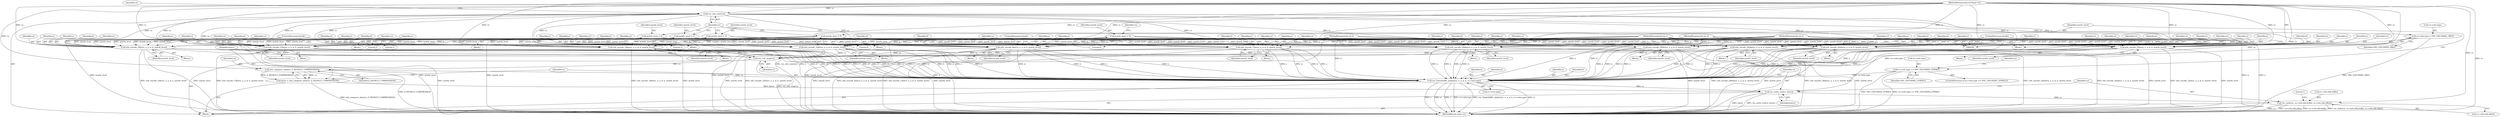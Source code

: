 digraph "0_qemu_9f64916da20eea67121d544698676295bbb105a7_8@API" {
"1000474" [label="(Call,vnc_write(vs, vs->zrle.zlib.buffer, vs->zrle.zlib.offset))"];
"1000471" [label="(Call,vnc_write_u32(vs, bytes))"];
"1000460" [label="(Call,vnc_framebuffer_update(vs, x, y, w, h, vs->zrle.type))"];
"1000457" [label="(Call,zrle_compress_data(vs, Z_DEFAULT_COMPRESSION))"];
"1000453" [label="(Call,vnc_zrle_stop(vs))"];
"1000247" [label="(Call,zrle_encode_16le(vs, x, y, w, h, zywrle_level))"];
"1000203" [label="(Call,vnc_zrle_start(vs))"];
"1000101" [label="(MethodParameterIn,VncState *vs)"];
"1000102" [label="(MethodParameterIn,int x)"];
"1000103" [label="(MethodParameterIn,int y)"];
"1000104" [label="(MethodParameterIn,int w)"];
"1000105" [label="(MethodParameterIn,int h)"];
"1000177" [label="(Call,zywrle_level = 3)"];
"1000200" [label="(Call,zywrle_level = 0)"];
"1000157" [label="(Call,zywrle_level = 0)"];
"1000190" [label="(Call,zywrle_level = 2)"];
"1000195" [label="(Call,zywrle_level = 1)"];
"1000259" [label="(Call,zrle_encode_15be(vs, x, y, w, h, zywrle_level))"];
"1000436" [label="(Call,zrle_encode_32be(vs, x, y, w, h, zywrle_level))"];
"1000238" [label="(Call,zrle_encode_16be(vs, x, y, w, h, zywrle_level))"];
"1000215" [label="(Call,zrle_encode_8ne(vs, x, y, w, h, zywrle_level))"];
"1000268" [label="(Call,zrle_encode_15le(vs, x, y, w, h, zywrle_level))"];
"1000445" [label="(Call,zrle_encode_32le(vs, x, y, w, h, zywrle_level))"];
"1000424" [label="(Call,zrle_encode_24ble(vs, x, y, w, h, zywrle_level))"];
"1000415" [label="(Call,zrle_encode_24bbe(vs, x, y, w, h, zywrle_level))"];
"1000385" [label="(Call,zrle_encode_24abe(vs, x, y, w, h, zywrle_level))"];
"1000394" [label="(Call,zrle_encode_24ale(vs, x, y, w, h, zywrle_level))"];
"1000122" [label="(Call,vs->zrle.type == VNC_ENCODING_ZYWRLE)"];
"1000160" [label="(Call,vs->zrle.type = VNC_ENCODING_ZRLE)"];
"1000455" [label="(Call,bytes = zrle_compress_data(vs, Z_DEFAULT_COMPRESSION))"];
"1000200" [label="(Call,zywrle_level = 0)"];
"1000242" [label="(Identifier,w)"];
"1000455" [label="(Call,bytes = zrle_compress_data(vs, Z_DEFAULT_COMPRESSION))"];
"1000444" [label="(Block,)"];
"1000177" [label="(Call,zywrle_level = 3)"];
"1000450" [label="(Identifier,h)"];
"1000241" [label="(Identifier,y)"];
"1000191" [label="(Identifier,zywrle_level)"];
"1000262" [label="(Identifier,y)"];
"1000426" [label="(Identifier,x)"];
"1000103" [label="(MethodParameterIn,int y)"];
"1000161" [label="(Call,vs->zrle.type)"];
"1000243" [label="(Identifier,h)"];
"1000398" [label="(Identifier,w)"];
"1000449" [label="(Identifier,w)"];
"1000265" [label="(Identifier,zywrle_level)"];
"1000439" [label="(Identifier,y)"];
"1000270" [label="(Identifier,x)"];
"1000253" [label="(Identifier,zywrle_level)"];
"1000476" [label="(Call,vs->zrle.zlib.buffer)"];
"1000215" [label="(Call,zrle_encode_8ne(vs, x, y, w, h, zywrle_level))"];
"1000269" [label="(Identifier,vs)"];
"1000219" [label="(Identifier,w)"];
"1000247" [label="(Call,zrle_encode_16le(vs, x, y, w, h, zywrle_level))"];
"1000462" [label="(Identifier,x)"];
"1000157" [label="(Call,zywrle_level = 0)"];
"1000451" [label="(Identifier,zywrle_level)"];
"1000473" [label="(Identifier,bytes)"];
"1000220" [label="(Identifier,h)"];
"1000388" [label="(Identifier,y)"];
"1000452" [label="(ControlStructure,break;)"];
"1000475" [label="(Identifier,vs)"];
"1000464" [label="(Identifier,w)"];
"1000442" [label="(Identifier,zywrle_level)"];
"1000415" [label="(Call,zrle_encode_24bbe(vs, x, y, w, h, zywrle_level))"];
"1000384" [label="(Block,)"];
"1000195" [label="(Call,zywrle_level = 1)"];
"1000274" [label="(Identifier,zywrle_level)"];
"1000156" [label="(Block,)"];
"1000385" [label="(Call,zrle_encode_24abe(vs, x, y, w, h, zywrle_level))"];
"1000216" [label="(Identifier,vs)"];
"1000448" [label="(Identifier,y)"];
"1000222" [label="(ControlStructure,break;)"];
"1000213" [label="(Block,)"];
"1000104" [label="(MethodParameterIn,int w)"];
"1000101" [label="(MethodParameterIn,VncState *vs)"];
"1000438" [label="(Identifier,x)"];
"1000399" [label="(Identifier,h)"];
"1000414" [label="(Block,)"];
"1000436" [label="(Call,zrle_encode_32be(vs, x, y, w, h, zywrle_level))"];
"1000246" [label="(Block,)"];
"1000249" [label="(Identifier,x)"];
"1000387" [label="(Identifier,x)"];
"1000201" [label="(Identifier,zywrle_level)"];
"1000492" [label="(MethodReturn,static int)"];
"1000389" [label="(Identifier,w)"];
"1000123" [label="(Call,vs->zrle.type)"];
"1000435" [label="(Block,)"];
"1000459" [label="(Identifier,Z_DEFAULT_COMPRESSION)"];
"1000192" [label="(Literal,2)"];
"1000244" [label="(Identifier,zywrle_level)"];
"1000106" [label="(Block,)"];
"1000128" [label="(Identifier,VNC_ENCODING_ZYWRLE)"];
"1000190" [label="(Call,zywrle_level = 2)"];
"1000261" [label="(Identifier,x)"];
"1000202" [label="(Literal,0)"];
"1000209" [label="(Identifier,vs)"];
"1000218" [label="(Identifier,y)"];
"1000122" [label="(Call,vs->zrle.type == VNC_ENCODING_ZYWRLE)"];
"1000400" [label="(Identifier,zywrle_level)"];
"1000418" [label="(Identifier,y)"];
"1000102" [label="(MethodParameterIn,int x)"];
"1000471" [label="(Call,vnc_write_u32(vs, bytes))"];
"1000425" [label="(Identifier,vs)"];
"1000394" [label="(Call,zrle_encode_24ale(vs, x, y, w, h, zywrle_level))"];
"1000263" [label="(Identifier,w)"];
"1000264" [label="(Identifier,h)"];
"1000105" [label="(MethodParameterIn,int h)"];
"1000259" [label="(Call,zrle_encode_15be(vs, x, y, w, h, zywrle_level))"];
"1000420" [label="(Identifier,h)"];
"1000456" [label="(Identifier,bytes)"];
"1000483" [label="(Call,vs->zrle.zlib.offset)"];
"1000159" [label="(Literal,0)"];
"1000417" [label="(Identifier,x)"];
"1000427" [label="(Identifier,y)"];
"1000447" [label="(Identifier,x)"];
"1000421" [label="(Identifier,zywrle_level)"];
"1000419" [label="(Identifier,w)"];
"1000258" [label="(Block,)"];
"1000178" [label="(Identifier,zywrle_level)"];
"1000239" [label="(Identifier,vs)"];
"1000166" [label="(Identifier,VNC_ENCODING_ZRLE)"];
"1000454" [label="(Identifier,vs)"];
"1000457" [label="(Call,zrle_compress_data(vs, Z_DEFAULT_COMPRESSION))"];
"1000395" [label="(Identifier,vs)"];
"1000260" [label="(Identifier,vs)"];
"1000197" [label="(Literal,1)"];
"1000160" [label="(Call,vs->zrle.type = VNC_ENCODING_ZRLE)"];
"1000460" [label="(Call,vnc_framebuffer_update(vs, x, y, w, h, vs->zrle.type))"];
"1000474" [label="(Call,vnc_write(vs, vs->zrle.zlib.buffer, vs->zrle.zlib.offset))"];
"1000250" [label="(Identifier,y)"];
"1000199" [label="(Block,)"];
"1000273" [label="(Identifier,h)"];
"1000429" [label="(Identifier,h)"];
"1000437" [label="(Identifier,vs)"];
"1000267" [label="(Block,)"];
"1000393" [label="(Block,)"];
"1000252" [label="(Identifier,h)"];
"1000396" [label="(Identifier,x)"];
"1000472" [label="(Identifier,vs)"];
"1000446" [label="(Identifier,vs)"];
"1000204" [label="(Identifier,vs)"];
"1000461" [label="(Identifier,vs)"];
"1000445" [label="(Call,zrle_encode_32le(vs, x, y, w, h, zywrle_level))"];
"1000194" [label="(Block,)"];
"1000271" [label="(Identifier,y)"];
"1000386" [label="(Identifier,vs)"];
"1000135" [label="(Identifier,vs)"];
"1000176" [label="(Block,)"];
"1000463" [label="(Identifier,y)"];
"1000453" [label="(Call,vnc_zrle_stop(vs))"];
"1000466" [label="(Call,vs->zrle.type)"];
"1000179" [label="(Literal,3)"];
"1000163" [label="(Identifier,vs)"];
"1000158" [label="(Identifier,zywrle_level)"];
"1000189" [label="(Block,)"];
"1000240" [label="(Identifier,x)"];
"1000441" [label="(Identifier,h)"];
"1000221" [label="(Identifier,zywrle_level)"];
"1000121" [label="(ControlStructure,if (vs->zrle.type == VNC_ENCODING_ZYWRLE))"];
"1000196" [label="(Identifier,zywrle_level)"];
"1000237" [label="(Block,)"];
"1000272" [label="(Identifier,w)"];
"1000423" [label="(Block,)"];
"1000391" [label="(Identifier,zywrle_level)"];
"1000217" [label="(Identifier,x)"];
"1000238" [label="(Call,zrle_encode_16be(vs, x, y, w, h, zywrle_level))"];
"1000390" [label="(Identifier,h)"];
"1000416" [label="(Identifier,vs)"];
"1000248" [label="(Identifier,vs)"];
"1000491" [label="(Literal,1)"];
"1000458" [label="(Identifier,vs)"];
"1000440" [label="(Identifier,w)"];
"1000424" [label="(Call,zrle_encode_24ble(vs, x, y, w, h, zywrle_level))"];
"1000268" [label="(Call,zrle_encode_15le(vs, x, y, w, h, zywrle_level))"];
"1000275" [label="(ControlStructure,break;)"];
"1000203" [label="(Call,vnc_zrle_start(vs))"];
"1000251" [label="(Identifier,w)"];
"1000428" [label="(Identifier,w)"];
"1000397" [label="(Identifier,y)"];
"1000465" [label="(Identifier,h)"];
"1000430" [label="(Identifier,zywrle_level)"];
"1000474" -> "1000106"  [label="AST: "];
"1000474" -> "1000483"  [label="CFG: "];
"1000475" -> "1000474"  [label="AST: "];
"1000476" -> "1000474"  [label="AST: "];
"1000483" -> "1000474"  [label="AST: "];
"1000491" -> "1000474"  [label="CFG: "];
"1000474" -> "1000492"  [label="DDG: vs->zrle.zlib.offset"];
"1000474" -> "1000492"  [label="DDG: vs->zrle.zlib.buffer"];
"1000474" -> "1000492"  [label="DDG: vnc_write(vs, vs->zrle.zlib.buffer, vs->zrle.zlib.offset)"];
"1000474" -> "1000492"  [label="DDG: vs"];
"1000471" -> "1000474"  [label="DDG: vs"];
"1000101" -> "1000474"  [label="DDG: vs"];
"1000471" -> "1000106"  [label="AST: "];
"1000471" -> "1000473"  [label="CFG: "];
"1000472" -> "1000471"  [label="AST: "];
"1000473" -> "1000471"  [label="AST: "];
"1000475" -> "1000471"  [label="CFG: "];
"1000471" -> "1000492"  [label="DDG: bytes"];
"1000471" -> "1000492"  [label="DDG: vnc_write_u32(vs, bytes)"];
"1000460" -> "1000471"  [label="DDG: vs"];
"1000101" -> "1000471"  [label="DDG: vs"];
"1000455" -> "1000471"  [label="DDG: bytes"];
"1000460" -> "1000106"  [label="AST: "];
"1000460" -> "1000466"  [label="CFG: "];
"1000461" -> "1000460"  [label="AST: "];
"1000462" -> "1000460"  [label="AST: "];
"1000463" -> "1000460"  [label="AST: "];
"1000464" -> "1000460"  [label="AST: "];
"1000465" -> "1000460"  [label="AST: "];
"1000466" -> "1000460"  [label="AST: "];
"1000472" -> "1000460"  [label="CFG: "];
"1000460" -> "1000492"  [label="DDG: vnc_framebuffer_update(vs, x, y, w, h, vs->zrle.type)"];
"1000460" -> "1000492"  [label="DDG: h"];
"1000460" -> "1000492"  [label="DDG: y"];
"1000460" -> "1000492"  [label="DDG: w"];
"1000460" -> "1000492"  [label="DDG: x"];
"1000460" -> "1000492"  [label="DDG: vs->zrle.type"];
"1000457" -> "1000460"  [label="DDG: vs"];
"1000101" -> "1000460"  [label="DDG: vs"];
"1000394" -> "1000460"  [label="DDG: x"];
"1000394" -> "1000460"  [label="DDG: y"];
"1000394" -> "1000460"  [label="DDG: w"];
"1000394" -> "1000460"  [label="DDG: h"];
"1000436" -> "1000460"  [label="DDG: x"];
"1000436" -> "1000460"  [label="DDG: y"];
"1000436" -> "1000460"  [label="DDG: w"];
"1000436" -> "1000460"  [label="DDG: h"];
"1000424" -> "1000460"  [label="DDG: x"];
"1000424" -> "1000460"  [label="DDG: y"];
"1000424" -> "1000460"  [label="DDG: w"];
"1000424" -> "1000460"  [label="DDG: h"];
"1000445" -> "1000460"  [label="DDG: x"];
"1000445" -> "1000460"  [label="DDG: y"];
"1000445" -> "1000460"  [label="DDG: w"];
"1000445" -> "1000460"  [label="DDG: h"];
"1000385" -> "1000460"  [label="DDG: x"];
"1000385" -> "1000460"  [label="DDG: y"];
"1000385" -> "1000460"  [label="DDG: w"];
"1000385" -> "1000460"  [label="DDG: h"];
"1000415" -> "1000460"  [label="DDG: x"];
"1000415" -> "1000460"  [label="DDG: y"];
"1000415" -> "1000460"  [label="DDG: w"];
"1000415" -> "1000460"  [label="DDG: h"];
"1000268" -> "1000460"  [label="DDG: x"];
"1000268" -> "1000460"  [label="DDG: y"];
"1000268" -> "1000460"  [label="DDG: w"];
"1000268" -> "1000460"  [label="DDG: h"];
"1000259" -> "1000460"  [label="DDG: x"];
"1000259" -> "1000460"  [label="DDG: y"];
"1000259" -> "1000460"  [label="DDG: w"];
"1000259" -> "1000460"  [label="DDG: h"];
"1000247" -> "1000460"  [label="DDG: x"];
"1000247" -> "1000460"  [label="DDG: y"];
"1000247" -> "1000460"  [label="DDG: w"];
"1000247" -> "1000460"  [label="DDG: h"];
"1000238" -> "1000460"  [label="DDG: x"];
"1000238" -> "1000460"  [label="DDG: y"];
"1000238" -> "1000460"  [label="DDG: w"];
"1000238" -> "1000460"  [label="DDG: h"];
"1000215" -> "1000460"  [label="DDG: x"];
"1000215" -> "1000460"  [label="DDG: y"];
"1000215" -> "1000460"  [label="DDG: w"];
"1000215" -> "1000460"  [label="DDG: h"];
"1000102" -> "1000460"  [label="DDG: x"];
"1000103" -> "1000460"  [label="DDG: y"];
"1000104" -> "1000460"  [label="DDG: w"];
"1000105" -> "1000460"  [label="DDG: h"];
"1000122" -> "1000460"  [label="DDG: vs->zrle.type"];
"1000160" -> "1000460"  [label="DDG: vs->zrle.type"];
"1000457" -> "1000455"  [label="AST: "];
"1000457" -> "1000459"  [label="CFG: "];
"1000458" -> "1000457"  [label="AST: "];
"1000459" -> "1000457"  [label="AST: "];
"1000455" -> "1000457"  [label="CFG: "];
"1000457" -> "1000492"  [label="DDG: Z_DEFAULT_COMPRESSION"];
"1000457" -> "1000455"  [label="DDG: vs"];
"1000457" -> "1000455"  [label="DDG: Z_DEFAULT_COMPRESSION"];
"1000453" -> "1000457"  [label="DDG: vs"];
"1000101" -> "1000457"  [label="DDG: vs"];
"1000453" -> "1000106"  [label="AST: "];
"1000453" -> "1000454"  [label="CFG: "];
"1000454" -> "1000453"  [label="AST: "];
"1000456" -> "1000453"  [label="CFG: "];
"1000453" -> "1000492"  [label="DDG: vnc_zrle_stop(vs)"];
"1000247" -> "1000453"  [label="DDG: vs"];
"1000259" -> "1000453"  [label="DDG: vs"];
"1000436" -> "1000453"  [label="DDG: vs"];
"1000238" -> "1000453"  [label="DDG: vs"];
"1000215" -> "1000453"  [label="DDG: vs"];
"1000268" -> "1000453"  [label="DDG: vs"];
"1000445" -> "1000453"  [label="DDG: vs"];
"1000424" -> "1000453"  [label="DDG: vs"];
"1000415" -> "1000453"  [label="DDG: vs"];
"1000385" -> "1000453"  [label="DDG: vs"];
"1000203" -> "1000453"  [label="DDG: vs"];
"1000394" -> "1000453"  [label="DDG: vs"];
"1000101" -> "1000453"  [label="DDG: vs"];
"1000247" -> "1000246"  [label="AST: "];
"1000247" -> "1000253"  [label="CFG: "];
"1000248" -> "1000247"  [label="AST: "];
"1000249" -> "1000247"  [label="AST: "];
"1000250" -> "1000247"  [label="AST: "];
"1000251" -> "1000247"  [label="AST: "];
"1000252" -> "1000247"  [label="AST: "];
"1000253" -> "1000247"  [label="AST: "];
"1000275" -> "1000247"  [label="CFG: "];
"1000247" -> "1000492"  [label="DDG: zywrle_level"];
"1000247" -> "1000492"  [label="DDG: zrle_encode_16le(vs, x, y, w, h, zywrle_level)"];
"1000203" -> "1000247"  [label="DDG: vs"];
"1000101" -> "1000247"  [label="DDG: vs"];
"1000102" -> "1000247"  [label="DDG: x"];
"1000103" -> "1000247"  [label="DDG: y"];
"1000104" -> "1000247"  [label="DDG: w"];
"1000105" -> "1000247"  [label="DDG: h"];
"1000177" -> "1000247"  [label="DDG: zywrle_level"];
"1000200" -> "1000247"  [label="DDG: zywrle_level"];
"1000157" -> "1000247"  [label="DDG: zywrle_level"];
"1000190" -> "1000247"  [label="DDG: zywrle_level"];
"1000195" -> "1000247"  [label="DDG: zywrle_level"];
"1000203" -> "1000106"  [label="AST: "];
"1000203" -> "1000204"  [label="CFG: "];
"1000204" -> "1000203"  [label="AST: "];
"1000209" -> "1000203"  [label="CFG: "];
"1000203" -> "1000492"  [label="DDG: vnc_zrle_start(vs)"];
"1000101" -> "1000203"  [label="DDG: vs"];
"1000203" -> "1000215"  [label="DDG: vs"];
"1000203" -> "1000238"  [label="DDG: vs"];
"1000203" -> "1000259"  [label="DDG: vs"];
"1000203" -> "1000268"  [label="DDG: vs"];
"1000203" -> "1000385"  [label="DDG: vs"];
"1000203" -> "1000394"  [label="DDG: vs"];
"1000203" -> "1000415"  [label="DDG: vs"];
"1000203" -> "1000424"  [label="DDG: vs"];
"1000203" -> "1000436"  [label="DDG: vs"];
"1000203" -> "1000445"  [label="DDG: vs"];
"1000101" -> "1000100"  [label="AST: "];
"1000101" -> "1000492"  [label="DDG: vs"];
"1000101" -> "1000215"  [label="DDG: vs"];
"1000101" -> "1000238"  [label="DDG: vs"];
"1000101" -> "1000259"  [label="DDG: vs"];
"1000101" -> "1000268"  [label="DDG: vs"];
"1000101" -> "1000385"  [label="DDG: vs"];
"1000101" -> "1000394"  [label="DDG: vs"];
"1000101" -> "1000415"  [label="DDG: vs"];
"1000101" -> "1000424"  [label="DDG: vs"];
"1000101" -> "1000436"  [label="DDG: vs"];
"1000101" -> "1000445"  [label="DDG: vs"];
"1000102" -> "1000100"  [label="AST: "];
"1000102" -> "1000492"  [label="DDG: x"];
"1000102" -> "1000215"  [label="DDG: x"];
"1000102" -> "1000238"  [label="DDG: x"];
"1000102" -> "1000259"  [label="DDG: x"];
"1000102" -> "1000268"  [label="DDG: x"];
"1000102" -> "1000385"  [label="DDG: x"];
"1000102" -> "1000394"  [label="DDG: x"];
"1000102" -> "1000415"  [label="DDG: x"];
"1000102" -> "1000424"  [label="DDG: x"];
"1000102" -> "1000436"  [label="DDG: x"];
"1000102" -> "1000445"  [label="DDG: x"];
"1000103" -> "1000100"  [label="AST: "];
"1000103" -> "1000492"  [label="DDG: y"];
"1000103" -> "1000215"  [label="DDG: y"];
"1000103" -> "1000238"  [label="DDG: y"];
"1000103" -> "1000259"  [label="DDG: y"];
"1000103" -> "1000268"  [label="DDG: y"];
"1000103" -> "1000385"  [label="DDG: y"];
"1000103" -> "1000394"  [label="DDG: y"];
"1000103" -> "1000415"  [label="DDG: y"];
"1000103" -> "1000424"  [label="DDG: y"];
"1000103" -> "1000436"  [label="DDG: y"];
"1000103" -> "1000445"  [label="DDG: y"];
"1000104" -> "1000100"  [label="AST: "];
"1000104" -> "1000492"  [label="DDG: w"];
"1000104" -> "1000215"  [label="DDG: w"];
"1000104" -> "1000238"  [label="DDG: w"];
"1000104" -> "1000259"  [label="DDG: w"];
"1000104" -> "1000268"  [label="DDG: w"];
"1000104" -> "1000385"  [label="DDG: w"];
"1000104" -> "1000394"  [label="DDG: w"];
"1000104" -> "1000415"  [label="DDG: w"];
"1000104" -> "1000424"  [label="DDG: w"];
"1000104" -> "1000436"  [label="DDG: w"];
"1000104" -> "1000445"  [label="DDG: w"];
"1000105" -> "1000100"  [label="AST: "];
"1000105" -> "1000492"  [label="DDG: h"];
"1000105" -> "1000215"  [label="DDG: h"];
"1000105" -> "1000238"  [label="DDG: h"];
"1000105" -> "1000259"  [label="DDG: h"];
"1000105" -> "1000268"  [label="DDG: h"];
"1000105" -> "1000385"  [label="DDG: h"];
"1000105" -> "1000394"  [label="DDG: h"];
"1000105" -> "1000415"  [label="DDG: h"];
"1000105" -> "1000424"  [label="DDG: h"];
"1000105" -> "1000436"  [label="DDG: h"];
"1000105" -> "1000445"  [label="DDG: h"];
"1000177" -> "1000176"  [label="AST: "];
"1000177" -> "1000179"  [label="CFG: "];
"1000178" -> "1000177"  [label="AST: "];
"1000179" -> "1000177"  [label="AST: "];
"1000204" -> "1000177"  [label="CFG: "];
"1000177" -> "1000492"  [label="DDG: zywrle_level"];
"1000177" -> "1000215"  [label="DDG: zywrle_level"];
"1000177" -> "1000238"  [label="DDG: zywrle_level"];
"1000177" -> "1000259"  [label="DDG: zywrle_level"];
"1000177" -> "1000268"  [label="DDG: zywrle_level"];
"1000177" -> "1000385"  [label="DDG: zywrle_level"];
"1000177" -> "1000394"  [label="DDG: zywrle_level"];
"1000177" -> "1000415"  [label="DDG: zywrle_level"];
"1000177" -> "1000424"  [label="DDG: zywrle_level"];
"1000177" -> "1000436"  [label="DDG: zywrle_level"];
"1000177" -> "1000445"  [label="DDG: zywrle_level"];
"1000200" -> "1000199"  [label="AST: "];
"1000200" -> "1000202"  [label="CFG: "];
"1000201" -> "1000200"  [label="AST: "];
"1000202" -> "1000200"  [label="AST: "];
"1000204" -> "1000200"  [label="CFG: "];
"1000200" -> "1000492"  [label="DDG: zywrle_level"];
"1000200" -> "1000215"  [label="DDG: zywrle_level"];
"1000200" -> "1000238"  [label="DDG: zywrle_level"];
"1000200" -> "1000259"  [label="DDG: zywrle_level"];
"1000200" -> "1000268"  [label="DDG: zywrle_level"];
"1000200" -> "1000385"  [label="DDG: zywrle_level"];
"1000200" -> "1000394"  [label="DDG: zywrle_level"];
"1000200" -> "1000415"  [label="DDG: zywrle_level"];
"1000200" -> "1000424"  [label="DDG: zywrle_level"];
"1000200" -> "1000436"  [label="DDG: zywrle_level"];
"1000200" -> "1000445"  [label="DDG: zywrle_level"];
"1000157" -> "1000156"  [label="AST: "];
"1000157" -> "1000159"  [label="CFG: "];
"1000158" -> "1000157"  [label="AST: "];
"1000159" -> "1000157"  [label="AST: "];
"1000163" -> "1000157"  [label="CFG: "];
"1000157" -> "1000492"  [label="DDG: zywrle_level"];
"1000157" -> "1000215"  [label="DDG: zywrle_level"];
"1000157" -> "1000238"  [label="DDG: zywrle_level"];
"1000157" -> "1000259"  [label="DDG: zywrle_level"];
"1000157" -> "1000268"  [label="DDG: zywrle_level"];
"1000157" -> "1000385"  [label="DDG: zywrle_level"];
"1000157" -> "1000394"  [label="DDG: zywrle_level"];
"1000157" -> "1000415"  [label="DDG: zywrle_level"];
"1000157" -> "1000424"  [label="DDG: zywrle_level"];
"1000157" -> "1000436"  [label="DDG: zywrle_level"];
"1000157" -> "1000445"  [label="DDG: zywrle_level"];
"1000190" -> "1000189"  [label="AST: "];
"1000190" -> "1000192"  [label="CFG: "];
"1000191" -> "1000190"  [label="AST: "];
"1000192" -> "1000190"  [label="AST: "];
"1000204" -> "1000190"  [label="CFG: "];
"1000190" -> "1000492"  [label="DDG: zywrle_level"];
"1000190" -> "1000215"  [label="DDG: zywrle_level"];
"1000190" -> "1000238"  [label="DDG: zywrle_level"];
"1000190" -> "1000259"  [label="DDG: zywrle_level"];
"1000190" -> "1000268"  [label="DDG: zywrle_level"];
"1000190" -> "1000385"  [label="DDG: zywrle_level"];
"1000190" -> "1000394"  [label="DDG: zywrle_level"];
"1000190" -> "1000415"  [label="DDG: zywrle_level"];
"1000190" -> "1000424"  [label="DDG: zywrle_level"];
"1000190" -> "1000436"  [label="DDG: zywrle_level"];
"1000190" -> "1000445"  [label="DDG: zywrle_level"];
"1000195" -> "1000194"  [label="AST: "];
"1000195" -> "1000197"  [label="CFG: "];
"1000196" -> "1000195"  [label="AST: "];
"1000197" -> "1000195"  [label="AST: "];
"1000204" -> "1000195"  [label="CFG: "];
"1000195" -> "1000492"  [label="DDG: zywrle_level"];
"1000195" -> "1000215"  [label="DDG: zywrle_level"];
"1000195" -> "1000238"  [label="DDG: zywrle_level"];
"1000195" -> "1000259"  [label="DDG: zywrle_level"];
"1000195" -> "1000268"  [label="DDG: zywrle_level"];
"1000195" -> "1000385"  [label="DDG: zywrle_level"];
"1000195" -> "1000394"  [label="DDG: zywrle_level"];
"1000195" -> "1000415"  [label="DDG: zywrle_level"];
"1000195" -> "1000424"  [label="DDG: zywrle_level"];
"1000195" -> "1000436"  [label="DDG: zywrle_level"];
"1000195" -> "1000445"  [label="DDG: zywrle_level"];
"1000259" -> "1000258"  [label="AST: "];
"1000259" -> "1000265"  [label="CFG: "];
"1000260" -> "1000259"  [label="AST: "];
"1000261" -> "1000259"  [label="AST: "];
"1000262" -> "1000259"  [label="AST: "];
"1000263" -> "1000259"  [label="AST: "];
"1000264" -> "1000259"  [label="AST: "];
"1000265" -> "1000259"  [label="AST: "];
"1000275" -> "1000259"  [label="CFG: "];
"1000259" -> "1000492"  [label="DDG: zrle_encode_15be(vs, x, y, w, h, zywrle_level)"];
"1000259" -> "1000492"  [label="DDG: zywrle_level"];
"1000436" -> "1000435"  [label="AST: "];
"1000436" -> "1000442"  [label="CFG: "];
"1000437" -> "1000436"  [label="AST: "];
"1000438" -> "1000436"  [label="AST: "];
"1000439" -> "1000436"  [label="AST: "];
"1000440" -> "1000436"  [label="AST: "];
"1000441" -> "1000436"  [label="AST: "];
"1000442" -> "1000436"  [label="AST: "];
"1000452" -> "1000436"  [label="CFG: "];
"1000436" -> "1000492"  [label="DDG: zywrle_level"];
"1000436" -> "1000492"  [label="DDG: zrle_encode_32be(vs, x, y, w, h, zywrle_level)"];
"1000238" -> "1000237"  [label="AST: "];
"1000238" -> "1000244"  [label="CFG: "];
"1000239" -> "1000238"  [label="AST: "];
"1000240" -> "1000238"  [label="AST: "];
"1000241" -> "1000238"  [label="AST: "];
"1000242" -> "1000238"  [label="AST: "];
"1000243" -> "1000238"  [label="AST: "];
"1000244" -> "1000238"  [label="AST: "];
"1000275" -> "1000238"  [label="CFG: "];
"1000238" -> "1000492"  [label="DDG: zrle_encode_16be(vs, x, y, w, h, zywrle_level)"];
"1000238" -> "1000492"  [label="DDG: zywrle_level"];
"1000215" -> "1000213"  [label="AST: "];
"1000215" -> "1000221"  [label="CFG: "];
"1000216" -> "1000215"  [label="AST: "];
"1000217" -> "1000215"  [label="AST: "];
"1000218" -> "1000215"  [label="AST: "];
"1000219" -> "1000215"  [label="AST: "];
"1000220" -> "1000215"  [label="AST: "];
"1000221" -> "1000215"  [label="AST: "];
"1000222" -> "1000215"  [label="CFG: "];
"1000215" -> "1000492"  [label="DDG: zywrle_level"];
"1000215" -> "1000492"  [label="DDG: zrle_encode_8ne(vs, x, y, w, h, zywrle_level)"];
"1000268" -> "1000267"  [label="AST: "];
"1000268" -> "1000274"  [label="CFG: "];
"1000269" -> "1000268"  [label="AST: "];
"1000270" -> "1000268"  [label="AST: "];
"1000271" -> "1000268"  [label="AST: "];
"1000272" -> "1000268"  [label="AST: "];
"1000273" -> "1000268"  [label="AST: "];
"1000274" -> "1000268"  [label="AST: "];
"1000275" -> "1000268"  [label="CFG: "];
"1000268" -> "1000492"  [label="DDG: zrle_encode_15le(vs, x, y, w, h, zywrle_level)"];
"1000268" -> "1000492"  [label="DDG: zywrle_level"];
"1000445" -> "1000444"  [label="AST: "];
"1000445" -> "1000451"  [label="CFG: "];
"1000446" -> "1000445"  [label="AST: "];
"1000447" -> "1000445"  [label="AST: "];
"1000448" -> "1000445"  [label="AST: "];
"1000449" -> "1000445"  [label="AST: "];
"1000450" -> "1000445"  [label="AST: "];
"1000451" -> "1000445"  [label="AST: "];
"1000452" -> "1000445"  [label="CFG: "];
"1000445" -> "1000492"  [label="DDG: zrle_encode_32le(vs, x, y, w, h, zywrle_level)"];
"1000445" -> "1000492"  [label="DDG: zywrle_level"];
"1000424" -> "1000423"  [label="AST: "];
"1000424" -> "1000430"  [label="CFG: "];
"1000425" -> "1000424"  [label="AST: "];
"1000426" -> "1000424"  [label="AST: "];
"1000427" -> "1000424"  [label="AST: "];
"1000428" -> "1000424"  [label="AST: "];
"1000429" -> "1000424"  [label="AST: "];
"1000430" -> "1000424"  [label="AST: "];
"1000452" -> "1000424"  [label="CFG: "];
"1000424" -> "1000492"  [label="DDG: zywrle_level"];
"1000424" -> "1000492"  [label="DDG: zrle_encode_24ble(vs, x, y, w, h, zywrle_level)"];
"1000415" -> "1000414"  [label="AST: "];
"1000415" -> "1000421"  [label="CFG: "];
"1000416" -> "1000415"  [label="AST: "];
"1000417" -> "1000415"  [label="AST: "];
"1000418" -> "1000415"  [label="AST: "];
"1000419" -> "1000415"  [label="AST: "];
"1000420" -> "1000415"  [label="AST: "];
"1000421" -> "1000415"  [label="AST: "];
"1000452" -> "1000415"  [label="CFG: "];
"1000415" -> "1000492"  [label="DDG: zrle_encode_24bbe(vs, x, y, w, h, zywrle_level)"];
"1000415" -> "1000492"  [label="DDG: zywrle_level"];
"1000385" -> "1000384"  [label="AST: "];
"1000385" -> "1000391"  [label="CFG: "];
"1000386" -> "1000385"  [label="AST: "];
"1000387" -> "1000385"  [label="AST: "];
"1000388" -> "1000385"  [label="AST: "];
"1000389" -> "1000385"  [label="AST: "];
"1000390" -> "1000385"  [label="AST: "];
"1000391" -> "1000385"  [label="AST: "];
"1000452" -> "1000385"  [label="CFG: "];
"1000385" -> "1000492"  [label="DDG: zywrle_level"];
"1000385" -> "1000492"  [label="DDG: zrle_encode_24abe(vs, x, y, w, h, zywrle_level)"];
"1000394" -> "1000393"  [label="AST: "];
"1000394" -> "1000400"  [label="CFG: "];
"1000395" -> "1000394"  [label="AST: "];
"1000396" -> "1000394"  [label="AST: "];
"1000397" -> "1000394"  [label="AST: "];
"1000398" -> "1000394"  [label="AST: "];
"1000399" -> "1000394"  [label="AST: "];
"1000400" -> "1000394"  [label="AST: "];
"1000452" -> "1000394"  [label="CFG: "];
"1000394" -> "1000492"  [label="DDG: zrle_encode_24ale(vs, x, y, w, h, zywrle_level)"];
"1000394" -> "1000492"  [label="DDG: zywrle_level"];
"1000122" -> "1000121"  [label="AST: "];
"1000122" -> "1000128"  [label="CFG: "];
"1000123" -> "1000122"  [label="AST: "];
"1000128" -> "1000122"  [label="AST: "];
"1000135" -> "1000122"  [label="CFG: "];
"1000201" -> "1000122"  [label="CFG: "];
"1000122" -> "1000492"  [label="DDG: vs->zrle.type == VNC_ENCODING_ZYWRLE"];
"1000122" -> "1000492"  [label="DDG: VNC_ENCODING_ZYWRLE"];
"1000160" -> "1000156"  [label="AST: "];
"1000160" -> "1000166"  [label="CFG: "];
"1000161" -> "1000160"  [label="AST: "];
"1000166" -> "1000160"  [label="AST: "];
"1000204" -> "1000160"  [label="CFG: "];
"1000160" -> "1000492"  [label="DDG: VNC_ENCODING_ZRLE"];
"1000455" -> "1000106"  [label="AST: "];
"1000456" -> "1000455"  [label="AST: "];
"1000461" -> "1000455"  [label="CFG: "];
"1000455" -> "1000492"  [label="DDG: zrle_compress_data(vs, Z_DEFAULT_COMPRESSION)"];
}
